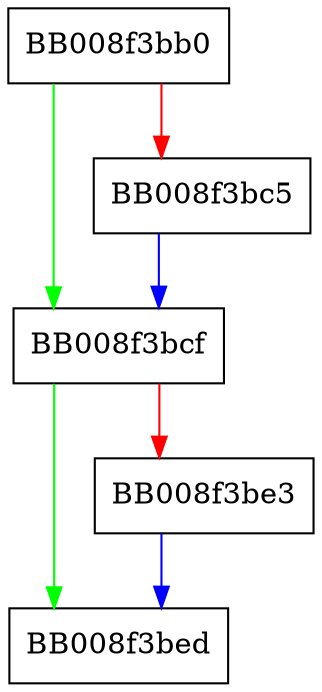 digraph __libc_register_dl_open_hook {
  node [shape="box"];
  graph [splines=ortho];
  BB008f3bb0 -> BB008f3bcf [color="green"];
  BB008f3bb0 -> BB008f3bc5 [color="red"];
  BB008f3bc5 -> BB008f3bcf [color="blue"];
  BB008f3bcf -> BB008f3bed [color="green"];
  BB008f3bcf -> BB008f3be3 [color="red"];
  BB008f3be3 -> BB008f3bed [color="blue"];
}